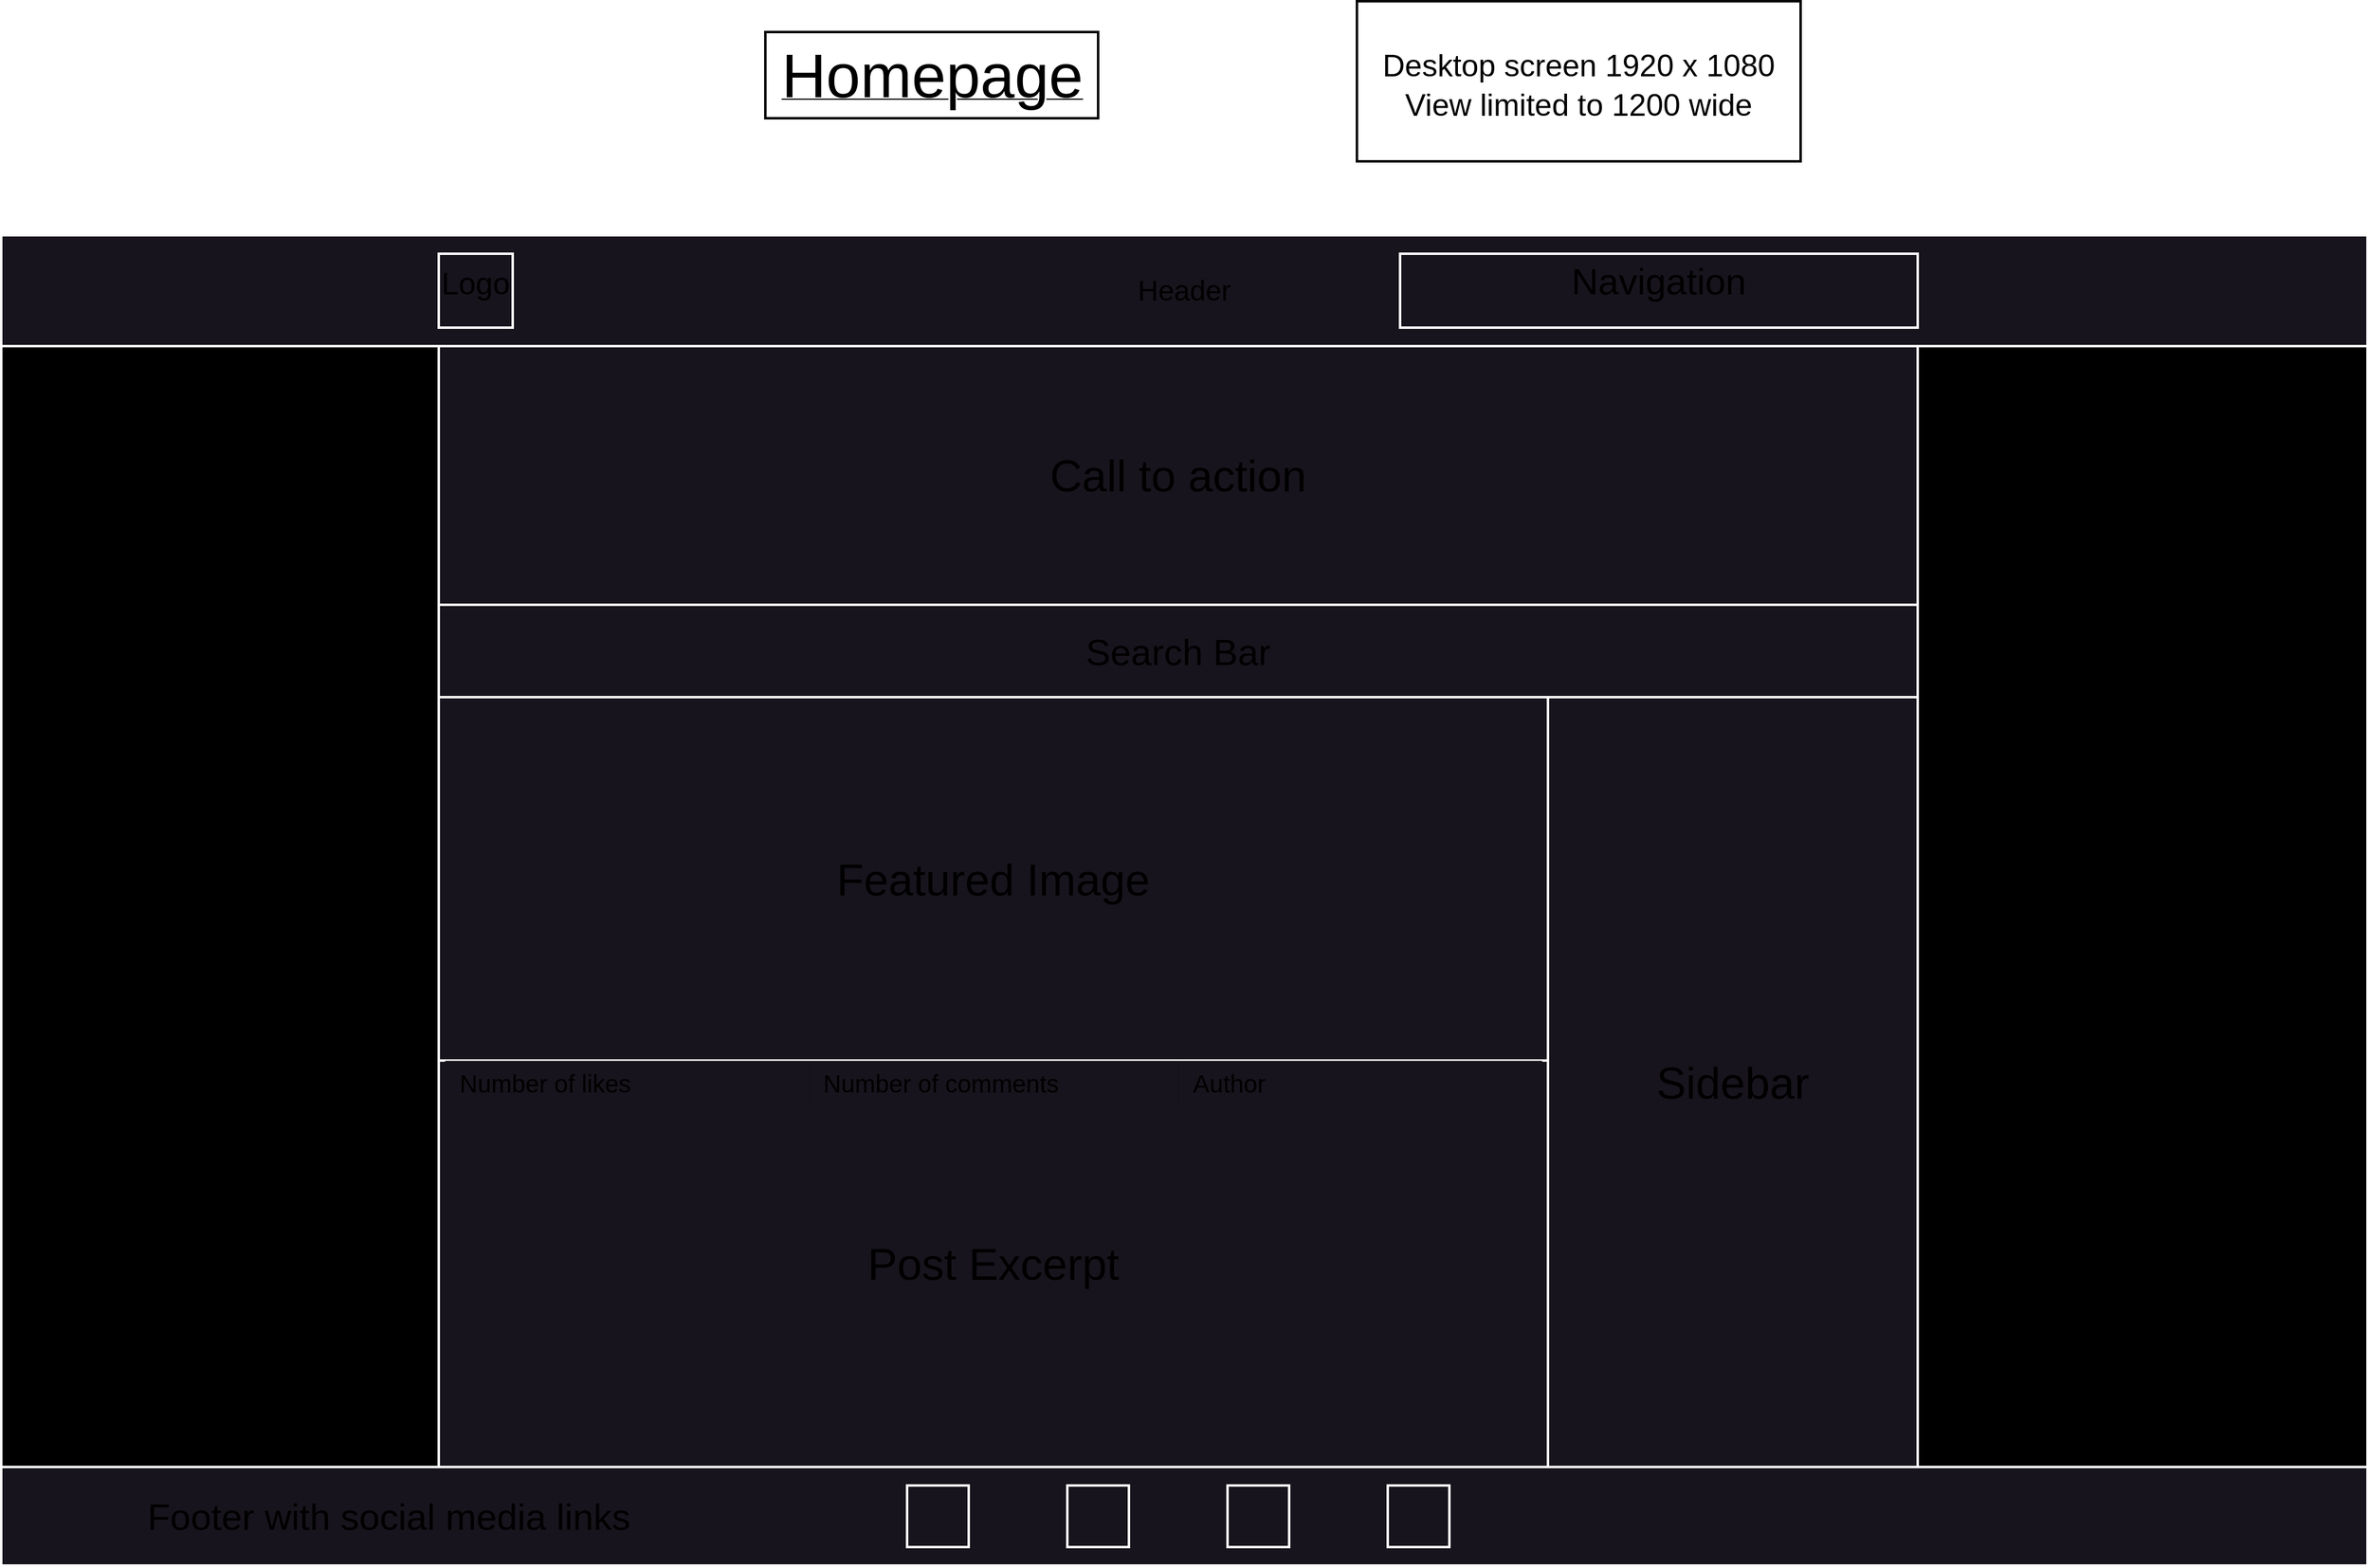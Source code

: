 <mxfile>
    <diagram id="6p_anLCaum74U9-TH2l0" name="Page-1">
        <mxGraphModel dx="2495" dy="2123" grid="1" gridSize="5" guides="1" tooltips="1" connect="1" arrows="1" fold="1" page="1" pageScale="1" pageWidth="1169" pageHeight="827" background="none" math="0" shadow="0">
            <root>
                <mxCell id="0"/>
                <mxCell id="1" parent="0"/>
                <mxCell id="2" value="" style="rounded=0;whiteSpace=wrap;html=1;movable=0;resizable=0;rotatable=0;deletable=0;editable=0;connectable=0;fillColor=#000000;strokeWidth=2;strokeColor=#FFFFFF;align=right;" parent="1" vertex="1">
                    <mxGeometry x="85" y="-500" width="1920" height="1080" as="geometry"/>
                </mxCell>
                <mxCell id="3" value="&lt;font style=&quot;font-size: 23px;&quot;&gt;Header&lt;/font&gt;" style="rounded=0;whiteSpace=wrap;html=1;strokeWidth=2;movable=0;resizable=0;rotatable=0;deletable=0;editable=0;connectable=0;strokeColor=#FFFFFF;fillColor=#18141D;" parent="1" vertex="1">
                    <mxGeometry x="85" y="-500" width="1920" height="90" as="geometry"/>
                </mxCell>
                <mxCell id="10" value="&lt;font style=&quot;font-size: 30px;&quot;&gt;&amp;nbsp; &amp;nbsp; &amp;nbsp; &amp;nbsp; &amp;nbsp; &amp;nbsp; &amp;nbsp; Footer with social media links&lt;/font&gt;" style="rounded=0;whiteSpace=wrap;html=1;strokeWidth=2;align=left;verticalAlign=middle;labelPosition=center;verticalLabelPosition=middle;movable=0;resizable=0;rotatable=0;deletable=0;editable=0;connectable=0;strokeColor=#FFFFFF;fillColor=#18141D;" parent="1" vertex="1">
                    <mxGeometry x="85" y="500" width="1920" height="80" as="geometry"/>
                </mxCell>
                <mxCell id="38" value="&lt;font style=&quot;font-size: 50px;&quot;&gt;Homepage&lt;/font&gt;" style="text;html=1;align=center;verticalAlign=middle;resizable=0;points=[];autosize=1;strokeColor=default;fillColor=default;fontStyle=4;strokeWidth=2;movable=0;rotatable=0;deletable=0;editable=0;connectable=0;" parent="1" vertex="1">
                    <mxGeometry x="705" y="-665" width="270" height="70" as="geometry"/>
                </mxCell>
                <mxCell id="42" value="&lt;font style=&quot;font-size: 25px;&quot;&gt;Logo&lt;/font&gt;" style="whiteSpace=wrap;html=1;aspect=fixed;strokeColor=#FFFFFF;strokeWidth=2;fontSize=100;fillColor=#18141D;verticalAlign=bottom;movable=0;resizable=0;rotatable=0;deletable=0;editable=0;connectable=0;" parent="1" vertex="1">
                    <mxGeometry x="440" y="-485" width="60" height="60" as="geometry"/>
                </mxCell>
                <mxCell id="81" value="" style="rounded=0;whiteSpace=wrap;html=1;strokeColor=#FFFFFF;strokeWidth=2;fillColor=#000000;movable=0;resizable=0;rotatable=0;deletable=0;editable=0;connectable=0;" vertex="1" parent="1">
                    <mxGeometry x="440" y="-400" width="1200" height="895" as="geometry"/>
                </mxCell>
                <mxCell id="43" value="&lt;font style=&quot;font-size: 30px;&quot;&gt;Navigation&lt;/font&gt;" style="rounded=0;whiteSpace=wrap;html=1;strokeColor=#FFFFFF;strokeWidth=2;fontSize=100;fillColor=#18141D;gradientColor=none;horizontal=1;verticalAlign=bottom;movable=0;resizable=0;rotatable=0;deletable=0;editable=0;connectable=0;align=center;" parent="1" vertex="1">
                    <mxGeometry x="1220" y="-485" width="420" height="60" as="geometry"/>
                </mxCell>
                <mxCell id="80" value="&lt;span style=&quot;font-size: 25px;&quot;&gt;Desktop screen 1920 x 1080&lt;br&gt;&lt;div style=&quot;&quot;&gt;&lt;span style=&quot;background-color: initial;&quot;&gt;View limited to 1200 wide&lt;/span&gt;&lt;/div&gt;&lt;/span&gt;" style="text;html=1;strokeColor=default;fillColor=default;align=center;verticalAlign=middle;whiteSpace=wrap;rounded=0;fontSize=30;strokeWidth=2;perimeterSpacing=0;movable=0;resizable=0;rotatable=0;deletable=0;editable=0;connectable=0;" parent="1" vertex="1">
                    <mxGeometry x="1185" y="-690" width="360" height="130" as="geometry"/>
                </mxCell>
                <mxCell id="61" value="&lt;span style=&quot;font-size: 36px;&quot;&gt;Call to action&lt;/span&gt;" style="rounded=0;whiteSpace=wrap;html=1;strokeColor=#FFFFFF;strokeWidth=2;fontSize=20;fillColor=#18141D;gradientColor=none;movable=0;resizable=0;rotatable=0;deletable=0;editable=0;connectable=0;" parent="1" vertex="1">
                    <mxGeometry x="440" y="-410" width="1200" height="210" as="geometry"/>
                </mxCell>
                <mxCell id="66" value="&lt;font style=&quot;font-size: 36px;&quot;&gt;Post Excerpt&lt;/font&gt;" style="rounded=0;whiteSpace=wrap;html=1;strokeColor=#FFFFFF;strokeWidth=2;fontSize=30;fillColor=#18141D;gradientColor=none;labelPosition=center;verticalLabelPosition=middle;align=center;verticalAlign=middle;movable=0;resizable=0;rotatable=0;deletable=0;editable=0;connectable=0;" parent="1" vertex="1">
                    <mxGeometry x="440" y="170" width="900" height="330" as="geometry"/>
                </mxCell>
                <mxCell id="39" value="&lt;font style=&quot;&quot;&gt;&lt;font style=&quot;font-size: 36px;&quot;&gt;Sidebar&lt;/font&gt;&lt;br&gt;&lt;/font&gt;" style="rounded=0;whiteSpace=wrap;html=1;strokeColor=#FFFFFF;strokeWidth=2;fontSize=25;fillColor=#18141D;verticalAlign=middle;movable=0;resizable=0;rotatable=0;deletable=0;editable=0;connectable=0;" parent="1" vertex="1">
                    <mxGeometry x="1340" y="-125" width="300" height="625" as="geometry"/>
                </mxCell>
                <mxCell id="82" value="&lt;font style=&quot;font-size: 36px;&quot;&gt;Featured Image&lt;/font&gt;" style="rounded=0;whiteSpace=wrap;html=1;strokeColor=#FFFFFF;strokeWidth=2;fillColor=#18141D;movable=0;resizable=0;rotatable=0;deletable=0;editable=0;connectable=0;" vertex="1" parent="1">
                    <mxGeometry x="440" y="-125" width="900" height="295" as="geometry"/>
                </mxCell>
                <mxCell id="96" value="" style="whiteSpace=wrap;html=1;aspect=fixed;strokeColor=#FFFFFF;strokeWidth=2;fontSize=30;fillColor=#18141D;movable=0;resizable=0;rotatable=0;deletable=0;editable=0;connectable=0;" vertex="1" parent="1">
                    <mxGeometry x="1210" y="515" width="50" height="50" as="geometry"/>
                </mxCell>
                <mxCell id="97" value="" style="whiteSpace=wrap;html=1;aspect=fixed;strokeColor=#FFFFFF;strokeWidth=2;fontSize=30;fillColor=#18141D;movable=0;resizable=0;rotatable=0;deletable=0;editable=0;connectable=0;" vertex="1" parent="1">
                    <mxGeometry x="1080" y="515" width="50" height="50" as="geometry"/>
                </mxCell>
                <mxCell id="98" value="" style="whiteSpace=wrap;html=1;aspect=fixed;strokeColor=#FFFFFF;strokeWidth=2;fontSize=30;fillColor=#18141D;movable=0;resizable=0;rotatable=0;deletable=0;editable=0;connectable=0;" vertex="1" parent="1">
                    <mxGeometry x="950" y="515" width="50" height="50" as="geometry"/>
                </mxCell>
                <mxCell id="99" value="" style="whiteSpace=wrap;html=1;aspect=fixed;strokeColor=#FFFFFF;strokeWidth=2;fontSize=30;fillColor=#18141D;movable=0;resizable=0;rotatable=0;deletable=0;editable=0;connectable=0;" vertex="1" parent="1">
                    <mxGeometry x="820" y="515" width="50" height="50" as="geometry"/>
                </mxCell>
                <mxCell id="100" value="Author" style="rounded=0;whiteSpace=wrap;html=1;strokeColor=default;strokeWidth=0;fontSize=20;fillColor=#18141D;align=left;spacingLeft=10;verticalAlign=middle;movable=0;resizable=0;rotatable=0;deletable=0;editable=0;connectable=0;" vertex="1" parent="1">
                    <mxGeometry x="1040" y="170" width="295" height="35" as="geometry"/>
                </mxCell>
                <mxCell id="101" value="Number of likes" style="rounded=0;whiteSpace=wrap;html=1;strokeColor=default;strokeWidth=0;fontSize=20;fillColor=#18141D;align=left;spacingLeft=10;verticalAlign=middle;movable=0;resizable=0;rotatable=0;deletable=0;editable=0;connectable=0;" vertex="1" parent="1">
                    <mxGeometry x="445" y="170" width="295" height="35" as="geometry"/>
                </mxCell>
                <mxCell id="102" value="Number of comments" style="rounded=0;whiteSpace=wrap;html=1;strokeColor=default;strokeWidth=0;fontSize=20;fillColor=#18141D;align=left;spacingLeft=10;verticalAlign=middle;movable=0;resizable=0;rotatable=0;deletable=0;editable=0;connectable=0;" vertex="1" parent="1">
                    <mxGeometry x="740" y="170" width="300" height="35" as="geometry"/>
                </mxCell>
                <mxCell id="105" value="&lt;font style=&quot;font-size: 30px;&quot;&gt;Search Bar&lt;/font&gt;" style="rounded=0;whiteSpace=wrap;html=1;strokeColor=#FFFFFF;strokeWidth=2;fontSize=15;fillColor=#18141D;movable=0;resizable=0;rotatable=0;deletable=0;editable=0;connectable=0;" vertex="1" parent="1">
                    <mxGeometry x="440" y="-200" width="1200" height="75" as="geometry"/>
                </mxCell>
            </root>
        </mxGraphModel>
    </diagram>
</mxfile>